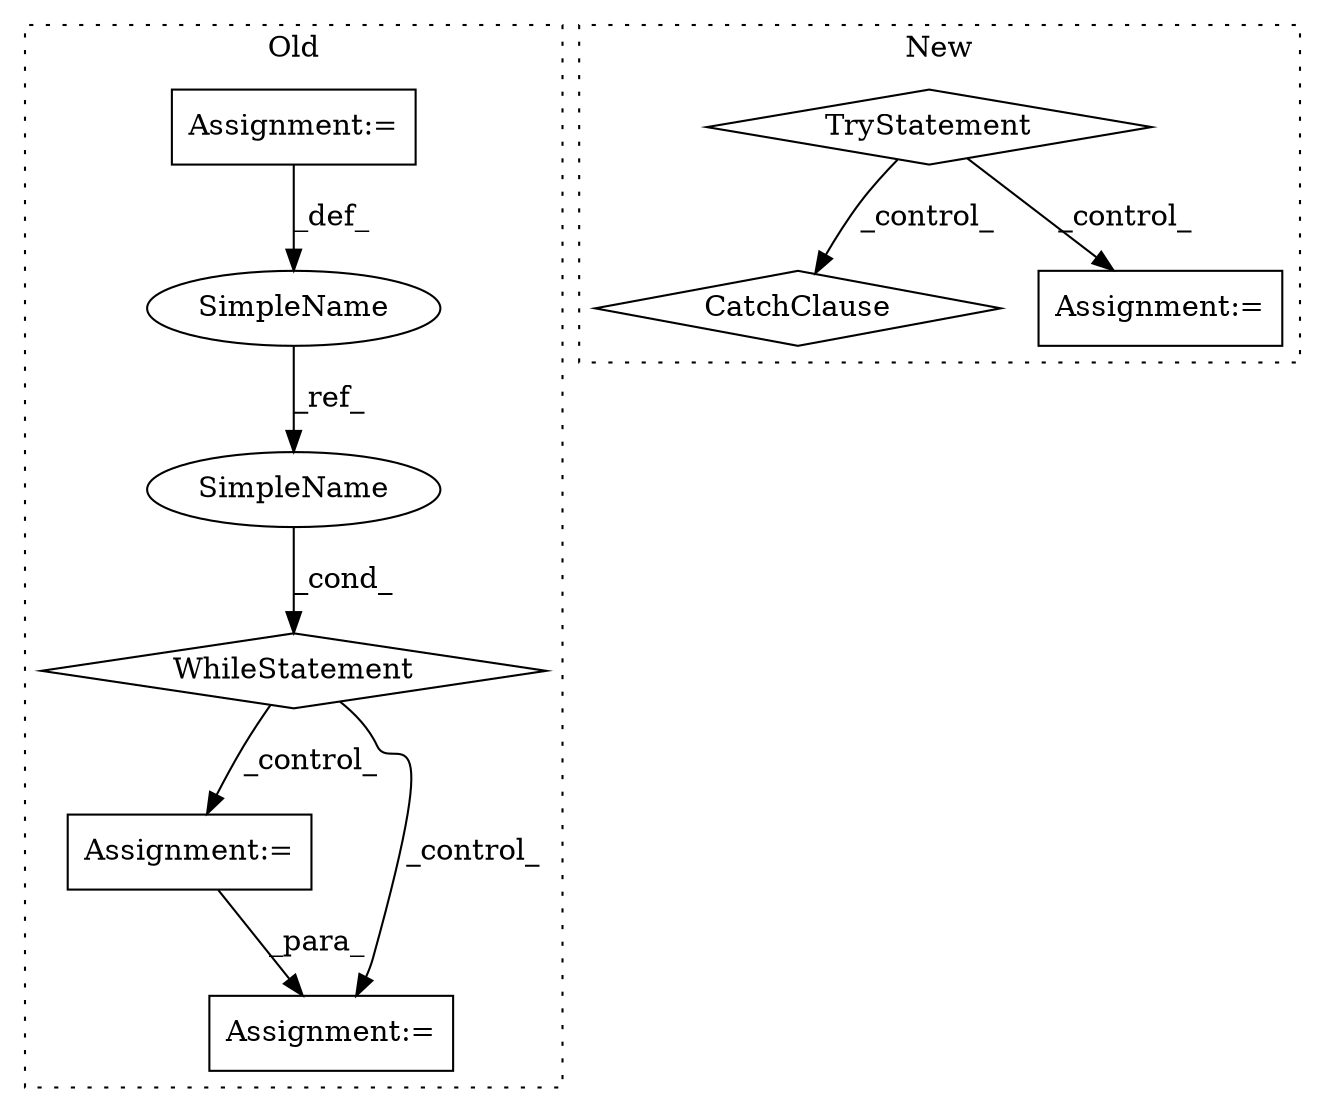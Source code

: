 digraph G {
subgraph cluster0 {
1 [label="WhileStatement" a="61" s="512,528" l="7,2" shape="diamond"];
4 [label="Assignment:=" a="7" s="759" l="1" shape="box"];
5 [label="SimpleName" a="42" s="494" l="9" shape="ellipse"];
6 [label="Assignment:=" a="7" s="503" l="1" shape="box"];
8 [label="Assignment:=" a="7" s="786" l="1" shape="box"];
9 [label="SimpleName" a="42" s="519" l="9" shape="ellipse"];
label = "Old";
style="dotted";
}
subgraph cluster1 {
2 [label="CatchClause" a="12" s="786,816" l="11,2" shape="diamond"];
3 [label="TryStatement" a="54" s="547" l="4" shape="diamond"];
7 [label="Assignment:=" a="7" s="748" l="2" shape="box"];
label = "New";
style="dotted";
}
1 -> 4 [label="_control_"];
1 -> 8 [label="_control_"];
3 -> 2 [label="_control_"];
3 -> 7 [label="_control_"];
4 -> 8 [label="_para_"];
5 -> 9 [label="_ref_"];
6 -> 5 [label="_def_"];
9 -> 1 [label="_cond_"];
}